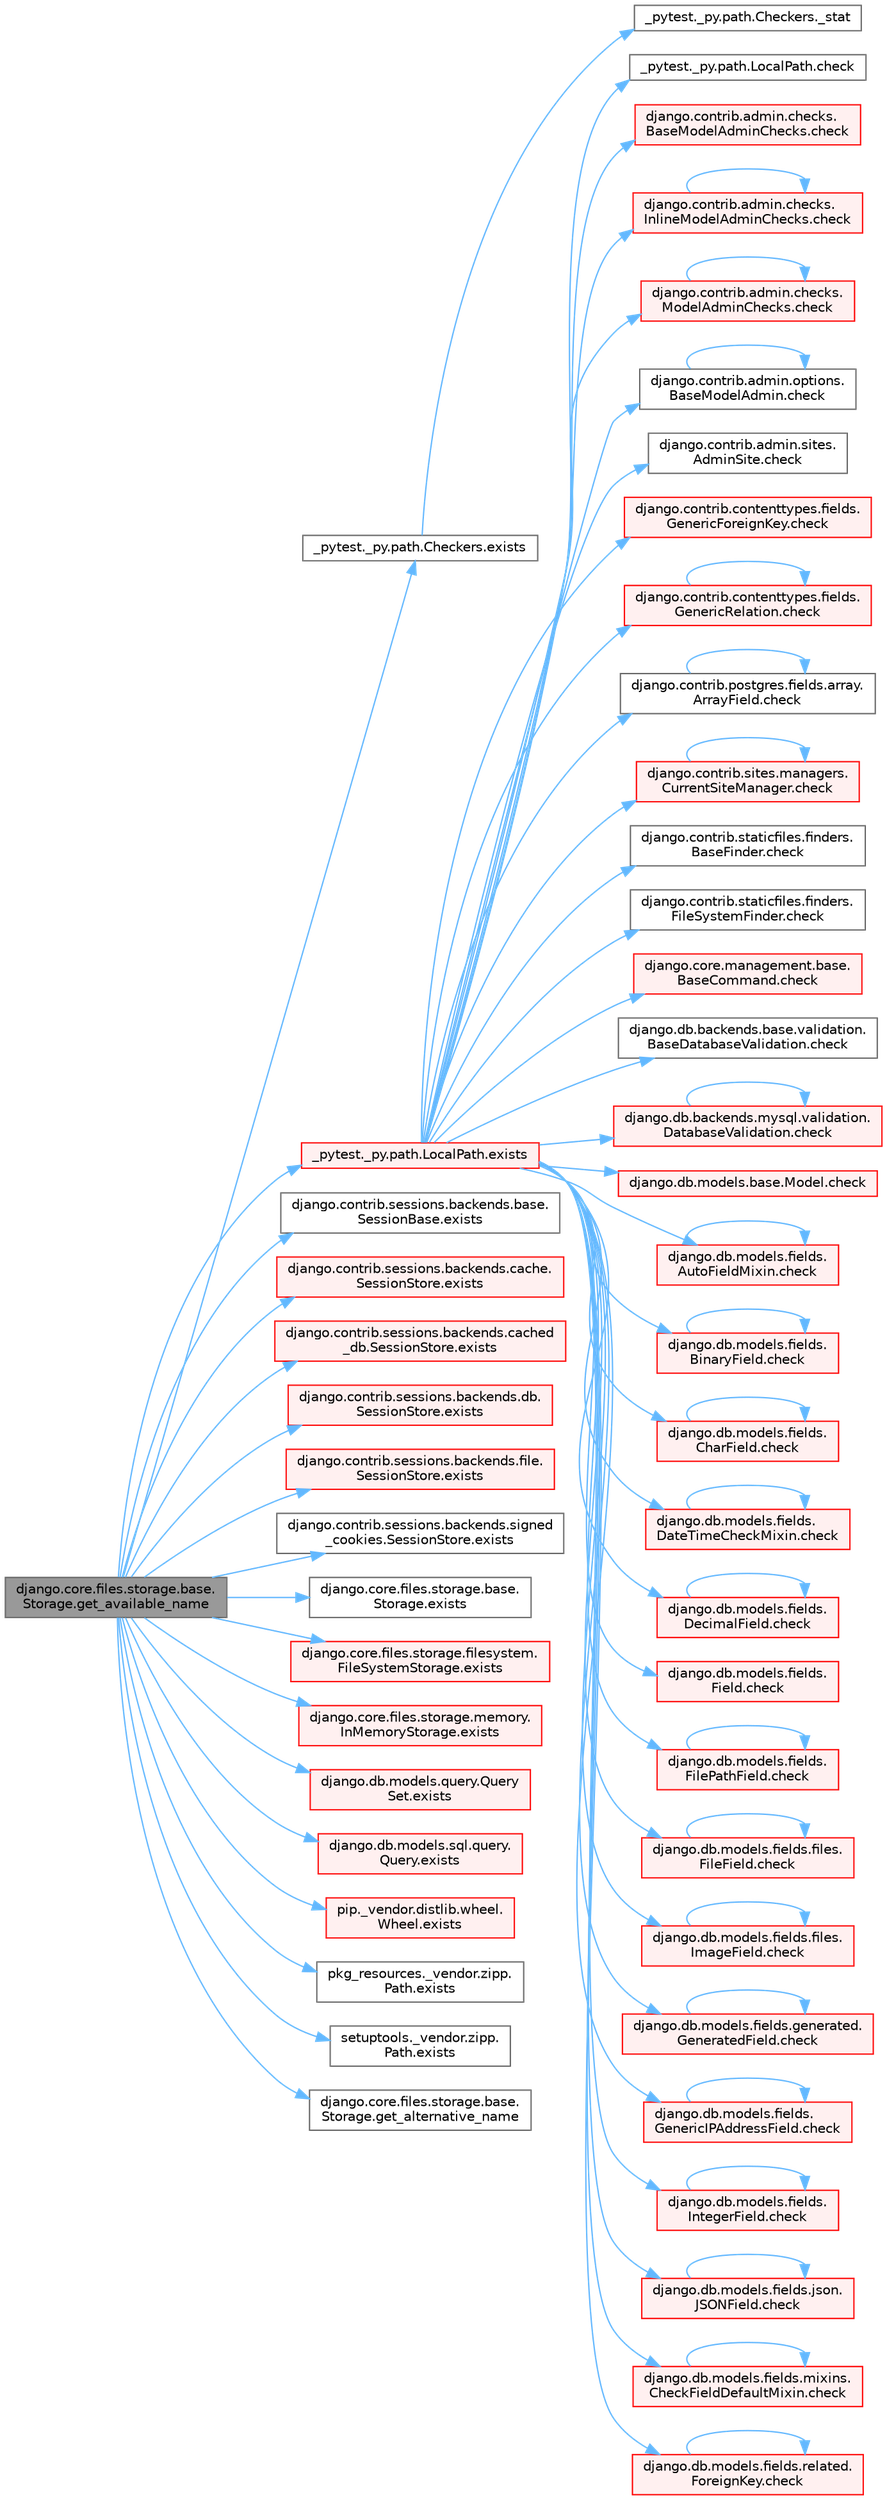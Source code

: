 digraph "django.core.files.storage.base.Storage.get_available_name"
{
 // LATEX_PDF_SIZE
  bgcolor="transparent";
  edge [fontname=Helvetica,fontsize=10,labelfontname=Helvetica,labelfontsize=10];
  node [fontname=Helvetica,fontsize=10,shape=box,height=0.2,width=0.4];
  rankdir="LR";
  Node1 [id="Node000001",label="django.core.files.storage.base.\lStorage.get_available_name",height=0.2,width=0.4,color="gray40", fillcolor="grey60", style="filled", fontcolor="black",tooltip=" "];
  Node1 -> Node2 [id="edge1_Node000001_Node000002",color="steelblue1",style="solid",tooltip=" "];
  Node2 [id="Node000002",label="_pytest._py.path.Checkers.exists",height=0.2,width=0.4,color="grey40", fillcolor="white", style="filled",URL="$class__pytest_1_1__py_1_1path_1_1_checkers.html#a6dedf7a0277eaf69dd3a07ba46033cd0",tooltip=" "];
  Node2 -> Node3 [id="edge2_Node000002_Node000003",color="steelblue1",style="solid",tooltip=" "];
  Node3 [id="Node000003",label="_pytest._py.path.Checkers._stat",height=0.2,width=0.4,color="grey40", fillcolor="white", style="filled",URL="$class__pytest_1_1__py_1_1path_1_1_checkers.html#a68a6989c7dfc44d06b7bc4ad21f669a2",tooltip=" "];
  Node1 -> Node4 [id="edge3_Node000001_Node000004",color="steelblue1",style="solid",tooltip=" "];
  Node4 [id="Node000004",label="_pytest._py.path.LocalPath.exists",height=0.2,width=0.4,color="red", fillcolor="#FFF0F0", style="filled",URL="$class__pytest_1_1__py_1_1path_1_1_local_path.html#a3fbaec6b6f93562fa73a23530e92d148",tooltip=" "];
  Node4 -> Node5 [id="edge4_Node000004_Node000005",color="steelblue1",style="solid",tooltip=" "];
  Node5 [id="Node000005",label="_pytest._py.path.LocalPath.check",height=0.2,width=0.4,color="grey40", fillcolor="white", style="filled",URL="$class__pytest_1_1__py_1_1path_1_1_local_path.html#a4b987fb8998938ae4a5f4ed6aebf69ea",tooltip=" "];
  Node4 -> Node6 [id="edge5_Node000004_Node000006",color="steelblue1",style="solid",tooltip=" "];
  Node6 [id="Node000006",label="django.contrib.admin.checks.\lBaseModelAdminChecks.check",height=0.2,width=0.4,color="red", fillcolor="#FFF0F0", style="filled",URL="$classdjango_1_1contrib_1_1admin_1_1checks_1_1_base_model_admin_checks.html#a11595bf2b8d59e96fee553e518494d6d",tooltip=" "];
  Node4 -> Node39 [id="edge6_Node000004_Node000039",color="steelblue1",style="solid",tooltip=" "];
  Node39 [id="Node000039",label="django.contrib.admin.checks.\lInlineModelAdminChecks.check",height=0.2,width=0.4,color="red", fillcolor="#FFF0F0", style="filled",URL="$classdjango_1_1contrib_1_1admin_1_1checks_1_1_inline_model_admin_checks.html#acdf096659f73e5facb970e774e61f7cc",tooltip=" "];
  Node39 -> Node39 [id="edge7_Node000039_Node000039",color="steelblue1",style="solid",tooltip=" "];
  Node4 -> Node48 [id="edge8_Node000004_Node000048",color="steelblue1",style="solid",tooltip=" "];
  Node48 [id="Node000048",label="django.contrib.admin.checks.\lModelAdminChecks.check",height=0.2,width=0.4,color="red", fillcolor="#FFF0F0", style="filled",URL="$classdjango_1_1contrib_1_1admin_1_1checks_1_1_model_admin_checks.html#afedbd9df38a2915eb0a5a9cea0731bc3",tooltip=" "];
  Node48 -> Node48 [id="edge9_Node000048_Node000048",color="steelblue1",style="solid",tooltip=" "];
  Node4 -> Node68 [id="edge10_Node000004_Node000068",color="steelblue1",style="solid",tooltip=" "];
  Node68 [id="Node000068",label="django.contrib.admin.options.\lBaseModelAdmin.check",height=0.2,width=0.4,color="grey40", fillcolor="white", style="filled",URL="$classdjango_1_1contrib_1_1admin_1_1options_1_1_base_model_admin.html#af32f399c528a3e552e7518976cc41a5b",tooltip=" "];
  Node68 -> Node68 [id="edge11_Node000068_Node000068",color="steelblue1",style="solid",tooltip=" "];
  Node4 -> Node69 [id="edge12_Node000004_Node000069",color="steelblue1",style="solid",tooltip=" "];
  Node69 [id="Node000069",label="django.contrib.admin.sites.\lAdminSite.check",height=0.2,width=0.4,color="grey40", fillcolor="white", style="filled",URL="$classdjango_1_1contrib_1_1admin_1_1sites_1_1_admin_site.html#aefedadd8ec4a978001a8182443f0a75e",tooltip=" "];
  Node4 -> Node70 [id="edge13_Node000004_Node000070",color="steelblue1",style="solid",tooltip=" "];
  Node70 [id="Node000070",label="django.contrib.contenttypes.fields.\lGenericForeignKey.check",height=0.2,width=0.4,color="red", fillcolor="#FFF0F0", style="filled",URL="$classdjango_1_1contrib_1_1contenttypes_1_1fields_1_1_generic_foreign_key.html#a825d4540a94bc23ef0ce2a03f4ddb7fc",tooltip=" "];
  Node4 -> Node782 [id="edge14_Node000004_Node000782",color="steelblue1",style="solid",tooltip=" "];
  Node782 [id="Node000782",label="django.contrib.contenttypes.fields.\lGenericRelation.check",height=0.2,width=0.4,color="red", fillcolor="#FFF0F0", style="filled",URL="$classdjango_1_1contrib_1_1contenttypes_1_1fields_1_1_generic_relation.html#a45d009ec3d4930825210c7ec1bc16cac",tooltip=" "];
  Node782 -> Node782 [id="edge15_Node000782_Node000782",color="steelblue1",style="solid",tooltip=" "];
  Node4 -> Node786 [id="edge16_Node000004_Node000786",color="steelblue1",style="solid",tooltip=" "];
  Node786 [id="Node000786",label="django.contrib.postgres.fields.array.\lArrayField.check",height=0.2,width=0.4,color="grey40", fillcolor="white", style="filled",URL="$classdjango_1_1contrib_1_1postgres_1_1fields_1_1array_1_1_array_field.html#a3bfc183c9c8aad5ba35799fd720e9105",tooltip=" "];
  Node786 -> Node786 [id="edge17_Node000786_Node000786",color="steelblue1",style="solid",tooltip=" "];
  Node4 -> Node787 [id="edge18_Node000004_Node000787",color="steelblue1",style="solid",tooltip=" "];
  Node787 [id="Node000787",label="django.contrib.sites.managers.\lCurrentSiteManager.check",height=0.2,width=0.4,color="red", fillcolor="#FFF0F0", style="filled",URL="$classdjango_1_1contrib_1_1sites_1_1managers_1_1_current_site_manager.html#a24104e33647bb4f4a78f9a3b6f815248",tooltip=" "];
  Node787 -> Node787 [id="edge19_Node000787_Node000787",color="steelblue1",style="solid",tooltip=" "];
  Node4 -> Node2176 [id="edge20_Node000004_Node002176",color="steelblue1",style="solid",tooltip=" "];
  Node2176 [id="Node002176",label="django.contrib.staticfiles.finders.\lBaseFinder.check",height=0.2,width=0.4,color="grey40", fillcolor="white", style="filled",URL="$classdjango_1_1contrib_1_1staticfiles_1_1finders_1_1_base_finder.html#ab92c4f7950eea18b75fdb93463b0d29d",tooltip=" "];
  Node4 -> Node2177 [id="edge21_Node000004_Node002177",color="steelblue1",style="solid",tooltip=" "];
  Node2177 [id="Node002177",label="django.contrib.staticfiles.finders.\lFileSystemFinder.check",height=0.2,width=0.4,color="grey40", fillcolor="white", style="filled",URL="$classdjango_1_1contrib_1_1staticfiles_1_1finders_1_1_file_system_finder.html#a709eac9ec46c5e67a0ba159b658dc15a",tooltip=" "];
  Node4 -> Node2178 [id="edge22_Node000004_Node002178",color="steelblue1",style="solid",tooltip=" "];
  Node2178 [id="Node002178",label="django.core.management.base.\lBaseCommand.check",height=0.2,width=0.4,color="red", fillcolor="#FFF0F0", style="filled",URL="$classdjango_1_1core_1_1management_1_1base_1_1_base_command.html#a0ff1b562b3f6e68600b828fce3cf09b6",tooltip=" "];
  Node4 -> Node2179 [id="edge23_Node000004_Node002179",color="steelblue1",style="solid",tooltip=" "];
  Node2179 [id="Node002179",label="django.db.backends.base.validation.\lBaseDatabaseValidation.check",height=0.2,width=0.4,color="grey40", fillcolor="white", style="filled",URL="$classdjango_1_1db_1_1backends_1_1base_1_1validation_1_1_base_database_validation.html#aba603612877c7a309dad634f434bf751",tooltip=" "];
  Node4 -> Node2180 [id="edge24_Node000004_Node002180",color="steelblue1",style="solid",tooltip=" "];
  Node2180 [id="Node002180",label="django.db.backends.mysql.validation.\lDatabaseValidation.check",height=0.2,width=0.4,color="red", fillcolor="#FFF0F0", style="filled",URL="$classdjango_1_1db_1_1backends_1_1mysql_1_1validation_1_1_database_validation.html#ae97ac90b3d18457f080c5eb1c0412d88",tooltip=" "];
  Node2180 -> Node2180 [id="edge25_Node002180_Node002180",color="steelblue1",style="solid",tooltip=" "];
  Node4 -> Node2182 [id="edge26_Node000004_Node002182",color="steelblue1",style="solid",tooltip=" "];
  Node2182 [id="Node002182",label="django.db.models.base.Model.check",height=0.2,width=0.4,color="red", fillcolor="#FFF0F0", style="filled",URL="$classdjango_1_1db_1_1models_1_1base_1_1_model.html#ab2d7ad77a925236e80619ead6c3d7f4b",tooltip=" "];
  Node4 -> Node2202 [id="edge27_Node000004_Node002202",color="steelblue1",style="solid",tooltip=" "];
  Node2202 [id="Node002202",label="django.db.models.fields.\lAutoFieldMixin.check",height=0.2,width=0.4,color="red", fillcolor="#FFF0F0", style="filled",URL="$classdjango_1_1db_1_1models_1_1fields_1_1_auto_field_mixin.html#a85eb07224cb0ac2d36fbd60bca546bef",tooltip=" "];
  Node2202 -> Node2202 [id="edge28_Node002202_Node002202",color="steelblue1",style="solid",tooltip=" "];
  Node4 -> Node2205 [id="edge29_Node000004_Node002205",color="steelblue1",style="solid",tooltip=" "];
  Node2205 [id="Node002205",label="django.db.models.fields.\lBinaryField.check",height=0.2,width=0.4,color="red", fillcolor="#FFF0F0", style="filled",URL="$classdjango_1_1db_1_1models_1_1fields_1_1_binary_field.html#a51c981fa6aa2a2e1d4efcfa766673646",tooltip=" "];
  Node2205 -> Node2205 [id="edge30_Node002205_Node002205",color="steelblue1",style="solid",tooltip=" "];
  Node4 -> Node2207 [id="edge31_Node000004_Node002207",color="steelblue1",style="solid",tooltip=" "];
  Node2207 [id="Node002207",label="django.db.models.fields.\lCharField.check",height=0.2,width=0.4,color="red", fillcolor="#FFF0F0", style="filled",URL="$classdjango_1_1db_1_1models_1_1fields_1_1_char_field.html#a0eb18a4df8ce40930eb724339c6441b0",tooltip=" "];
  Node2207 -> Node2207 [id="edge32_Node002207_Node002207",color="steelblue1",style="solid",tooltip=" "];
  Node4 -> Node2211 [id="edge33_Node000004_Node002211",color="steelblue1",style="solid",tooltip=" "];
  Node2211 [id="Node002211",label="django.db.models.fields.\lDateTimeCheckMixin.check",height=0.2,width=0.4,color="red", fillcolor="#FFF0F0", style="filled",URL="$classdjango_1_1db_1_1models_1_1fields_1_1_date_time_check_mixin.html#ab7287b8bf80b28f6f50dec25d9a67a3a",tooltip=" "];
  Node2211 -> Node2211 [id="edge34_Node002211_Node002211",color="steelblue1",style="solid",tooltip=" "];
  Node4 -> Node2221 [id="edge35_Node000004_Node002221",color="steelblue1",style="solid",tooltip=" "];
  Node2221 [id="Node002221",label="django.db.models.fields.\lDecimalField.check",height=0.2,width=0.4,color="red", fillcolor="#FFF0F0", style="filled",URL="$classdjango_1_1db_1_1models_1_1fields_1_1_decimal_field.html#ab3ffc1695661a8734c24c28af00b6069",tooltip=" "];
  Node2221 -> Node2221 [id="edge36_Node002221_Node002221",color="steelblue1",style="solid",tooltip=" "];
  Node4 -> Node2225 [id="edge37_Node000004_Node002225",color="steelblue1",style="solid",tooltip=" "];
  Node2225 [id="Node002225",label="django.db.models.fields.\lField.check",height=0.2,width=0.4,color="red", fillcolor="#FFF0F0", style="filled",URL="$classdjango_1_1db_1_1models_1_1fields_1_1_field.html#ad2ebd34e73f0b1ff16ba6b6f155633ac",tooltip=" "];
  Node4 -> Node2238 [id="edge38_Node000004_Node002238",color="steelblue1",style="solid",tooltip=" "];
  Node2238 [id="Node002238",label="django.db.models.fields.\lFilePathField.check",height=0.2,width=0.4,color="red", fillcolor="#FFF0F0", style="filled",URL="$classdjango_1_1db_1_1models_1_1fields_1_1_file_path_field.html#acc2e0785469b1e3140219b0c9a195afb",tooltip=" "];
  Node2238 -> Node2238 [id="edge39_Node002238_Node002238",color="steelblue1",style="solid",tooltip=" "];
  Node4 -> Node2240 [id="edge40_Node000004_Node002240",color="steelblue1",style="solid",tooltip=" "];
  Node2240 [id="Node002240",label="django.db.models.fields.files.\lFileField.check",height=0.2,width=0.4,color="red", fillcolor="#FFF0F0", style="filled",URL="$classdjango_1_1db_1_1models_1_1fields_1_1files_1_1_file_field.html#a8922e0bff68bd802386352a5fccd8a85",tooltip=" "];
  Node2240 -> Node2240 [id="edge41_Node002240_Node002240",color="steelblue1",style="solid",tooltip=" "];
  Node4 -> Node2242 [id="edge42_Node000004_Node002242",color="steelblue1",style="solid",tooltip=" "];
  Node2242 [id="Node002242",label="django.db.models.fields.files.\lImageField.check",height=0.2,width=0.4,color="red", fillcolor="#FFF0F0", style="filled",URL="$classdjango_1_1db_1_1models_1_1fields_1_1files_1_1_image_field.html#a6e057f35358dcae72cbc468e58477f82",tooltip=" "];
  Node2242 -> Node2242 [id="edge43_Node002242_Node002242",color="steelblue1",style="solid",tooltip=" "];
  Node4 -> Node2244 [id="edge44_Node000004_Node002244",color="steelblue1",style="solid",tooltip=" "];
  Node2244 [id="Node002244",label="django.db.models.fields.generated.\lGeneratedField.check",height=0.2,width=0.4,color="red", fillcolor="#FFF0F0", style="filled",URL="$classdjango_1_1db_1_1models_1_1fields_1_1generated_1_1_generated_field.html#a17dcd0f6d6580cb5f6417d8730312ad6",tooltip=" "];
  Node2244 -> Node2244 [id="edge45_Node002244_Node002244",color="steelblue1",style="solid",tooltip=" "];
  Node4 -> Node2251 [id="edge46_Node000004_Node002251",color="steelblue1",style="solid",tooltip=" "];
  Node2251 [id="Node002251",label="django.db.models.fields.\lGenericIPAddressField.check",height=0.2,width=0.4,color="red", fillcolor="#FFF0F0", style="filled",URL="$classdjango_1_1db_1_1models_1_1fields_1_1_generic_i_p_address_field.html#af73879f6f7868b661fe27d031849cbfb",tooltip=" "];
  Node2251 -> Node2251 [id="edge47_Node002251_Node002251",color="steelblue1",style="solid",tooltip=" "];
  Node4 -> Node2253 [id="edge48_Node000004_Node002253",color="steelblue1",style="solid",tooltip=" "];
  Node2253 [id="Node002253",label="django.db.models.fields.\lIntegerField.check",height=0.2,width=0.4,color="red", fillcolor="#FFF0F0", style="filled",URL="$classdjango_1_1db_1_1models_1_1fields_1_1_integer_field.html#a5e5ba3fdfa77ed60312a7d653c18646c",tooltip=" "];
  Node2253 -> Node2253 [id="edge49_Node002253_Node002253",color="steelblue1",style="solid",tooltip=" "];
  Node4 -> Node2255 [id="edge50_Node000004_Node002255",color="steelblue1",style="solid",tooltip=" "];
  Node2255 [id="Node002255",label="django.db.models.fields.json.\lJSONField.check",height=0.2,width=0.4,color="red", fillcolor="#FFF0F0", style="filled",URL="$classdjango_1_1db_1_1models_1_1fields_1_1json_1_1_j_s_o_n_field.html#a3e212f8702c9959a9043f962509472b4",tooltip=" "];
  Node2255 -> Node2255 [id="edge51_Node002255_Node002255",color="steelblue1",style="solid",tooltip=" "];
  Node4 -> Node2256 [id="edge52_Node000004_Node002256",color="steelblue1",style="solid",tooltip=" "];
  Node2256 [id="Node002256",label="django.db.models.fields.mixins.\lCheckFieldDefaultMixin.check",height=0.2,width=0.4,color="red", fillcolor="#FFF0F0", style="filled",URL="$classdjango_1_1db_1_1models_1_1fields_1_1mixins_1_1_check_field_default_mixin.html#a60e678d87f918980b2665c9586ac6e30",tooltip=" "];
  Node2256 -> Node2256 [id="edge53_Node002256_Node002256",color="steelblue1",style="solid",tooltip=" "];
  Node4 -> Node2258 [id="edge54_Node000004_Node002258",color="steelblue1",style="solid",tooltip=" "];
  Node2258 [id="Node002258",label="django.db.models.fields.related.\lForeignKey.check",height=0.2,width=0.4,color="red", fillcolor="#FFF0F0", style="filled",URL="$classdjango_1_1db_1_1models_1_1fields_1_1related_1_1_foreign_key.html#a4f1f9779dfed8a2ecc2ef8e7c763ac2e",tooltip=" "];
  Node2258 -> Node2258 [id="edge55_Node002258_Node002258",color="steelblue1",style="solid",tooltip=" "];
  Node1 -> Node1474 [id="edge56_Node000001_Node001474",color="steelblue1",style="solid",tooltip=" "];
  Node1474 [id="Node001474",label="django.contrib.sessions.backends.base.\lSessionBase.exists",height=0.2,width=0.4,color="grey40", fillcolor="white", style="filled",URL="$classdjango_1_1contrib_1_1sessions_1_1backends_1_1base_1_1_session_base.html#a7bf2b4a5ceb726441c06bf9122c392ab",tooltip=" "];
  Node1 -> Node1475 [id="edge57_Node000001_Node001475",color="steelblue1",style="solid",tooltip=" "];
  Node1475 [id="Node001475",label="django.contrib.sessions.backends.cache.\lSessionStore.exists",height=0.2,width=0.4,color="red", fillcolor="#FFF0F0", style="filled",URL="$classdjango_1_1contrib_1_1sessions_1_1backends_1_1cache_1_1_session_store.html#a253d926e3014bb124eaa4c182a641d66",tooltip=" "];
  Node1 -> Node1476 [id="edge58_Node000001_Node001476",color="steelblue1",style="solid",tooltip=" "];
  Node1476 [id="Node001476",label="django.contrib.sessions.backends.cached\l_db.SessionStore.exists",height=0.2,width=0.4,color="red", fillcolor="#FFF0F0", style="filled",URL="$classdjango_1_1contrib_1_1sessions_1_1backends_1_1cached__db_1_1_session_store.html#ab4d6e8179354888e2ce4f8deb80d49f4",tooltip=" "];
  Node1 -> Node1477 [id="edge59_Node000001_Node001477",color="steelblue1",style="solid",tooltip=" "];
  Node1477 [id="Node001477",label="django.contrib.sessions.backends.db.\lSessionStore.exists",height=0.2,width=0.4,color="red", fillcolor="#FFF0F0", style="filled",URL="$classdjango_1_1contrib_1_1sessions_1_1backends_1_1db_1_1_session_store.html#ad80b6beee2197e5e67edc89f63c95bf5",tooltip=" "];
  Node1 -> Node1478 [id="edge60_Node000001_Node001478",color="steelblue1",style="solid",tooltip=" "];
  Node1478 [id="Node001478",label="django.contrib.sessions.backends.file.\lSessionStore.exists",height=0.2,width=0.4,color="red", fillcolor="#FFF0F0", style="filled",URL="$classdjango_1_1contrib_1_1sessions_1_1backends_1_1file_1_1_session_store.html#ac71713367271770f0725f65d90ea66c5",tooltip=" "];
  Node1 -> Node1480 [id="edge61_Node000001_Node001480",color="steelblue1",style="solid",tooltip=" "];
  Node1480 [id="Node001480",label="django.contrib.sessions.backends.signed\l_cookies.SessionStore.exists",height=0.2,width=0.4,color="grey40", fillcolor="white", style="filled",URL="$classdjango_1_1contrib_1_1sessions_1_1backends_1_1signed__cookies_1_1_session_store.html#a1aebd5a329bcb1ea4b1faf11e6c8eb81",tooltip=" "];
  Node1 -> Node1481 [id="edge62_Node000001_Node001481",color="steelblue1",style="solid",tooltip=" "];
  Node1481 [id="Node001481",label="django.core.files.storage.base.\lStorage.exists",height=0.2,width=0.4,color="grey40", fillcolor="white", style="filled",URL="$classdjango_1_1core_1_1files_1_1storage_1_1base_1_1_storage.html#ad961e78432576b47c491cba6b9e53a33",tooltip=" "];
  Node1 -> Node1482 [id="edge63_Node000001_Node001482",color="steelblue1",style="solid",tooltip=" "];
  Node1482 [id="Node001482",label="django.core.files.storage.filesystem.\lFileSystemStorage.exists",height=0.2,width=0.4,color="red", fillcolor="#FFF0F0", style="filled",URL="$classdjango_1_1core_1_1files_1_1storage_1_1filesystem_1_1_file_system_storage.html#a09638d435096d0b39bdbeaed81148baa",tooltip=" "];
  Node1 -> Node1483 [id="edge64_Node000001_Node001483",color="steelblue1",style="solid",tooltip=" "];
  Node1483 [id="Node001483",label="django.core.files.storage.memory.\lInMemoryStorage.exists",height=0.2,width=0.4,color="red", fillcolor="#FFF0F0", style="filled",URL="$classdjango_1_1core_1_1files_1_1storage_1_1memory_1_1_in_memory_storage.html#a0fc0341e2cd9d6dd1d84facce7595070",tooltip=" "];
  Node1 -> Node1495 [id="edge65_Node000001_Node001495",color="steelblue1",style="solid",tooltip=" "];
  Node1495 [id="Node001495",label="django.db.models.query.Query\lSet.exists",height=0.2,width=0.4,color="red", fillcolor="#FFF0F0", style="filled",URL="$classdjango_1_1db_1_1models_1_1query_1_1_query_set.html#ae07119b93f36fe3af50d3ee7538a68d1",tooltip=" "];
  Node1 -> Node1496 [id="edge66_Node000001_Node001496",color="steelblue1",style="solid",tooltip=" "];
  Node1496 [id="Node001496",label="django.db.models.sql.query.\lQuery.exists",height=0.2,width=0.4,color="red", fillcolor="#FFF0F0", style="filled",URL="$classdjango_1_1db_1_1models_1_1sql_1_1query_1_1_query.html#ae5c8bc324c4badfdcba3d115464be353",tooltip=" "];
  Node1 -> Node3310 [id="edge67_Node000001_Node003310",color="steelblue1",style="solid",tooltip=" "];
  Node3310 [id="Node003310",label="pip._vendor.distlib.wheel.\lWheel.exists",height=0.2,width=0.4,color="red", fillcolor="#FFF0F0", style="filled",URL="$classpip_1_1__vendor_1_1distlib_1_1wheel_1_1_wheel.html#a9ea7ded38fabd19aa8604ad550a8d6aa",tooltip=" "];
  Node1 -> Node3311 [id="edge68_Node000001_Node003311",color="steelblue1",style="solid",tooltip=" "];
  Node3311 [id="Node003311",label="pkg_resources._vendor.zipp.\lPath.exists",height=0.2,width=0.4,color="grey40", fillcolor="white", style="filled",URL="$classpkg__resources_1_1__vendor_1_1zipp_1_1_path.html#ad9384fc611ced67d371e1dd1af2973c5",tooltip=" "];
  Node1 -> Node3312 [id="edge69_Node000001_Node003312",color="steelblue1",style="solid",tooltip=" "];
  Node3312 [id="Node003312",label="setuptools._vendor.zipp.\lPath.exists",height=0.2,width=0.4,color="grey40", fillcolor="white", style="filled",URL="$classsetuptools_1_1__vendor_1_1zipp_1_1_path.html#a6131d6744eee53e9565869e765cda545",tooltip=" "];
  Node1 -> Node4524 [id="edge70_Node000001_Node004524",color="steelblue1",style="solid",tooltip=" "];
  Node4524 [id="Node004524",label="django.core.files.storage.base.\lStorage.get_alternative_name",height=0.2,width=0.4,color="grey40", fillcolor="white", style="filled",URL="$classdjango_1_1core_1_1files_1_1storage_1_1base_1_1_storage.html#a14c46851cd544f54845bc1dda9f796a5",tooltip=" "];
}
